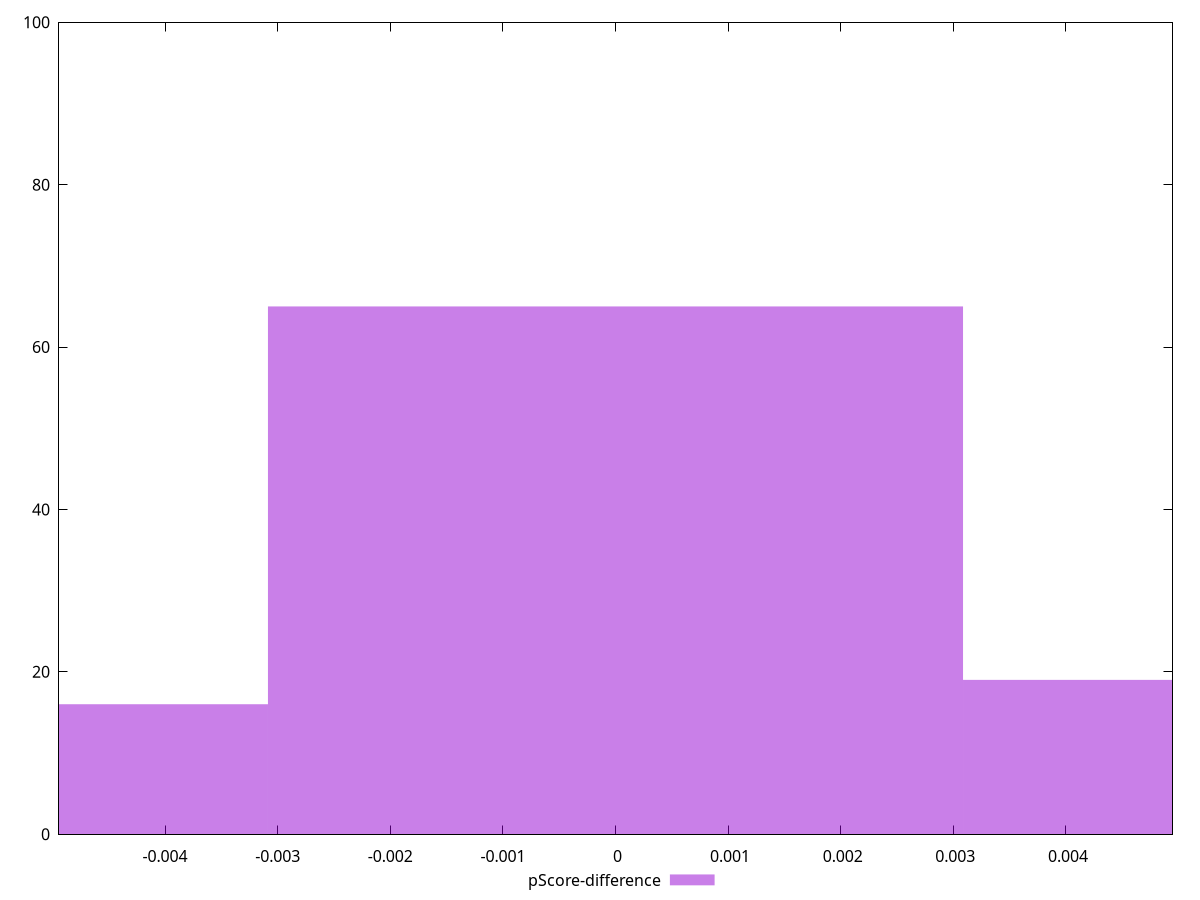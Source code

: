 reset

$pScoreDifference <<EOF
0 65
-0.006172790620450993 16
0.006172790620450993 19
EOF

set key outside below
set boxwidth 0.006172790620450993
set xrange [-0.0049421103081294104:0.004946656054490517]
set yrange [0:100]
set trange [0:100]
set style fill transparent solid 0.5 noborder
set terminal svg size 640, 490 enhanced background rgb 'white'
set output "report_00009_2021-02-08T22-37-41.559Z/speed-index/samples/pages+cached/pScore-difference/histogram.svg"

plot $pScoreDifference title "pScore-difference" with boxes

reset
